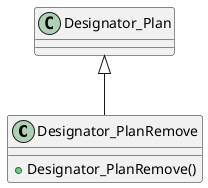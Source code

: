 @startuml
class Designator_PlanRemove {
    + Designator_PlanRemove()
}
Designator_Plan <|-- Designator_PlanRemove
@enduml
